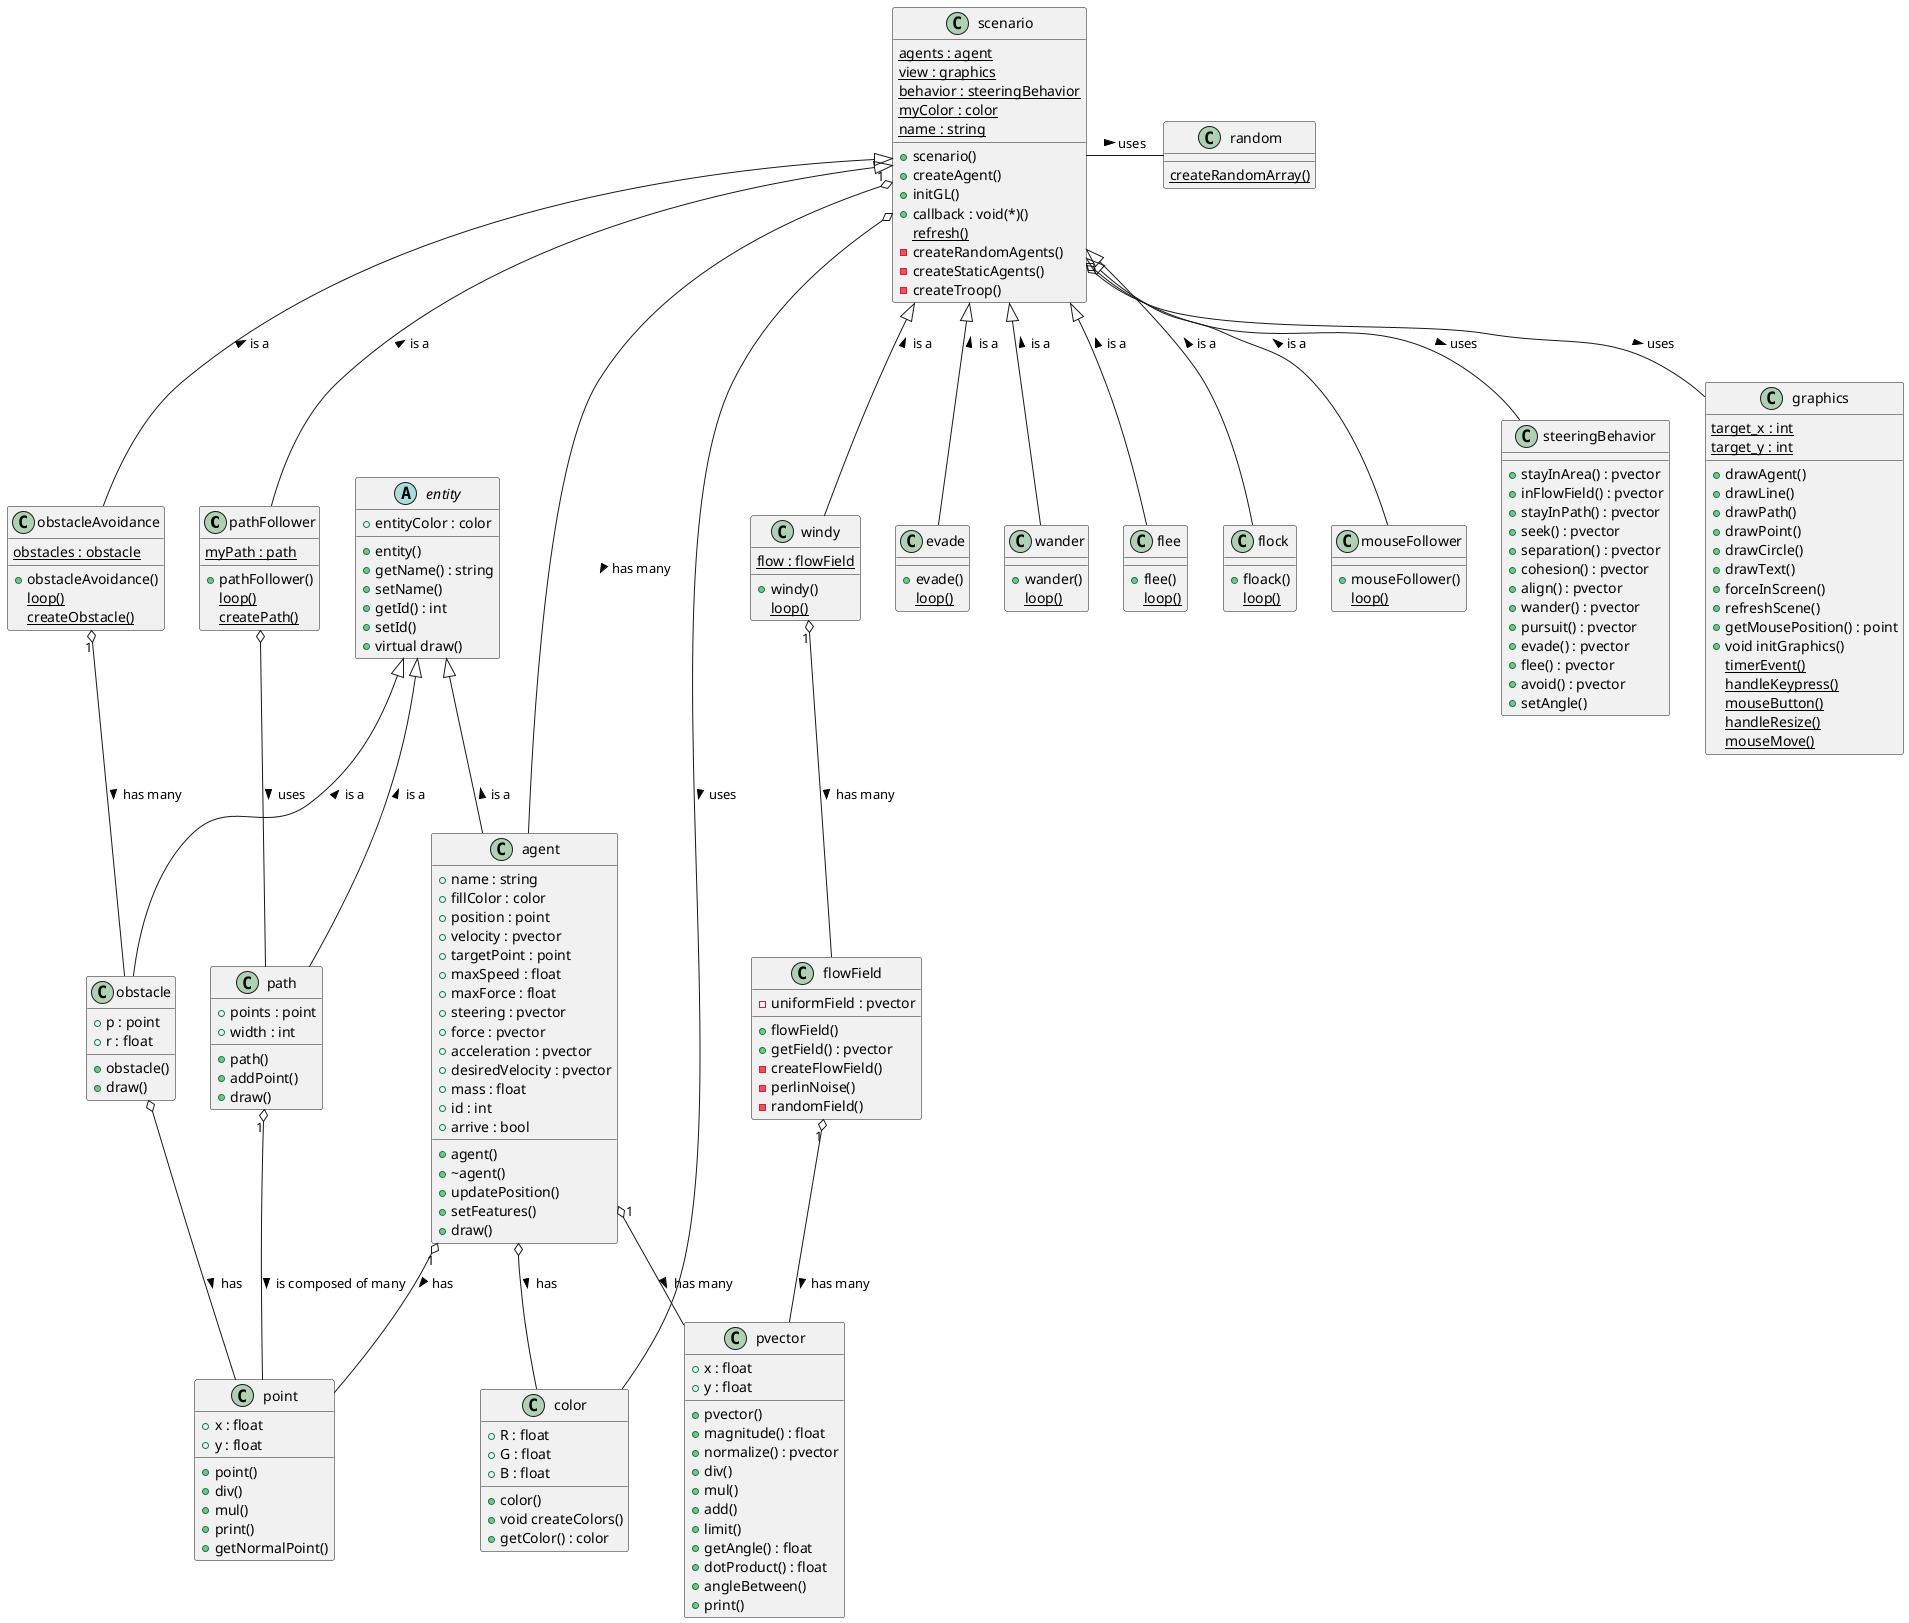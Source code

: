 @startuml class_diagram

class pathFollower{
  +pathFollower()
  {static}loop()
  {static}createPath()
  {static}myPath : path
}

abstract class "entity"{
  +entity()
  +getName() : string
  +setName()
  +getId() : int
  +setId()
  +virtual draw()
  +entityColor : color
}

class evade{
  +evade()
  {static}loop()
}

class wander{
  +wander()
  {static}loop()
}

class windy{
  +windy()
  {static}loop()
  {static}flow : flowField
}

class obstacleAvoidance{
  +obstacleAvoidance()
  {static}loop()
  {static}obstacles : obstacle
  {static}createObstacle()
}

class flee{
  +flee()
  {static}loop()
}

class flock{
  +floack()
  {static}loop()
}

class mouseFollower{
  +mouseFollower()
  {static}loop()
}

class steeringBehavior{
  +stayInArea() : pvector
  +inFlowField() : pvector
  +stayInPath() : pvector
  +seek() : pvector
  +separation() : pvector
  +cohesion() : pvector
  +align() : pvector
  +wander() : pvector
  +pursuit() : pvector
  +evade() : pvector
  +flee() : pvector
  +avoid() : pvector
  +setAngle()
}

class scenario {
  +scenario()
  +createAgent()
  +initGL()  
  {static}agents : agent
  {static}view : graphics
  {static}behavior : steeringBehavior
  {static}myColor : color
  {static}name : string
  +callback : void(*)()
  {static}refresh()
  -createRandomAgents()
  -createStaticAgents()
  -createTroop()
}

class random {
  {static} createRandomArray()
}

class path {
  +points : point
  +width : int
  +path()
  +addPoint()
  +draw()
}

class agent{
  +agent()
  +~agent()
  +updatePosition()
  +setFeatures()
  +draw()
  +name : string
  +fillColor : color
  +position : point
  +velocity : pvector
  +targetPoint : point
  +maxSpeed : float
  +maxForce : float
  +steering : pvector
  +force : pvector
  +acceleration : pvector
  +desiredVelocity : pvector
  +mass : float
  +id : int
  +arrive : bool
}

class pvector{
  +pvector()
  +magnitude() : float
  +normalize() : pvector
  +div()
  +mul()
  +add()
  +limit()
  +getAngle() : float
  +dotProduct() : float
  +angleBetween()
  +print()
  +x : float
  +y : float
}

class flowField{
  +flowField()
  +getField() : pvector
  -uniformField : pvector 
  -createFlowField()
  -perlinNoise()
  -randomField()
}

class obstacle{
  +p : point
  +r : float 
  +obstacle()  
  +draw()
}

class point{
  +x : float
  +y : float 
  +point()  
  +div()
  +mul()
  +print()
  +getNormalPoint()
}


class color{
  +R : float
  +G : float 
  +B : float
  +color()  
  +void createColors()
  +getColor() : color
}

class graphics{
  +drawAgent()
  +drawLine() 
  +drawPath()
  +drawPoint()
  +drawCircle()
  +drawText()
  +forceInScreen()
  +refreshScene()
  +getMousePosition() : point
  +void initGraphics()
  {static} timerEvent()
  {static} handleKeypress()
  {static} mouseButton()
  {static} handleResize()
  {static} mouseMove()
  {static} target_x : int
  {static} target_y : int
}

obstacle o-- point : has >
flowField "1" o-- pvector : has many >
agent "1" o-- pvector : has many >
agent "1" o-- point : has >
agent o-- color : has >
path "1" o-- point : is composed of many >
scenario "1" o-- agent : has many >
scenario o-- graphics : uses >
scenario o-- steeringBehavior : uses  >
scenario o-- color : uses >
scenario <|-- evade : is a <
scenario <|-- flee : is a <
scenario <|-- flock : is a <
scenario <|-- mouseFollower : is a <
scenario <|-- obstacleAvoidance : is a <
scenario <|-- pathFollower : is a <
scenario <|-- wander : is a <
scenario <|-- windy : is a <
obstacleAvoidance "1" o-- obstacle : has many >
pathFollower o-- path : uses >
windy "1" o-- flowField : has many >
scenario - random : uses >
entity <|-- path : is a <
entity <|-- agent : is a <
entity <|-- obstacle : is a <
@enduml
